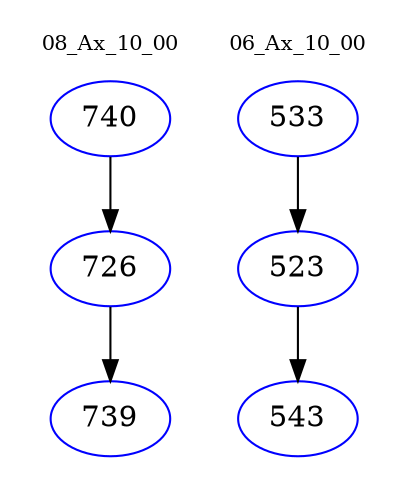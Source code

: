 digraph{
subgraph cluster_0 {
color = white
label = "08_Ax_10_00";
fontsize=10;
T0_740 [label="740", color="blue"]
T0_740 -> T0_726 [color="black"]
T0_726 [label="726", color="blue"]
T0_726 -> T0_739 [color="black"]
T0_739 [label="739", color="blue"]
}
subgraph cluster_1 {
color = white
label = "06_Ax_10_00";
fontsize=10;
T1_533 [label="533", color="blue"]
T1_533 -> T1_523 [color="black"]
T1_523 [label="523", color="blue"]
T1_523 -> T1_543 [color="black"]
T1_543 [label="543", color="blue"]
}
}
